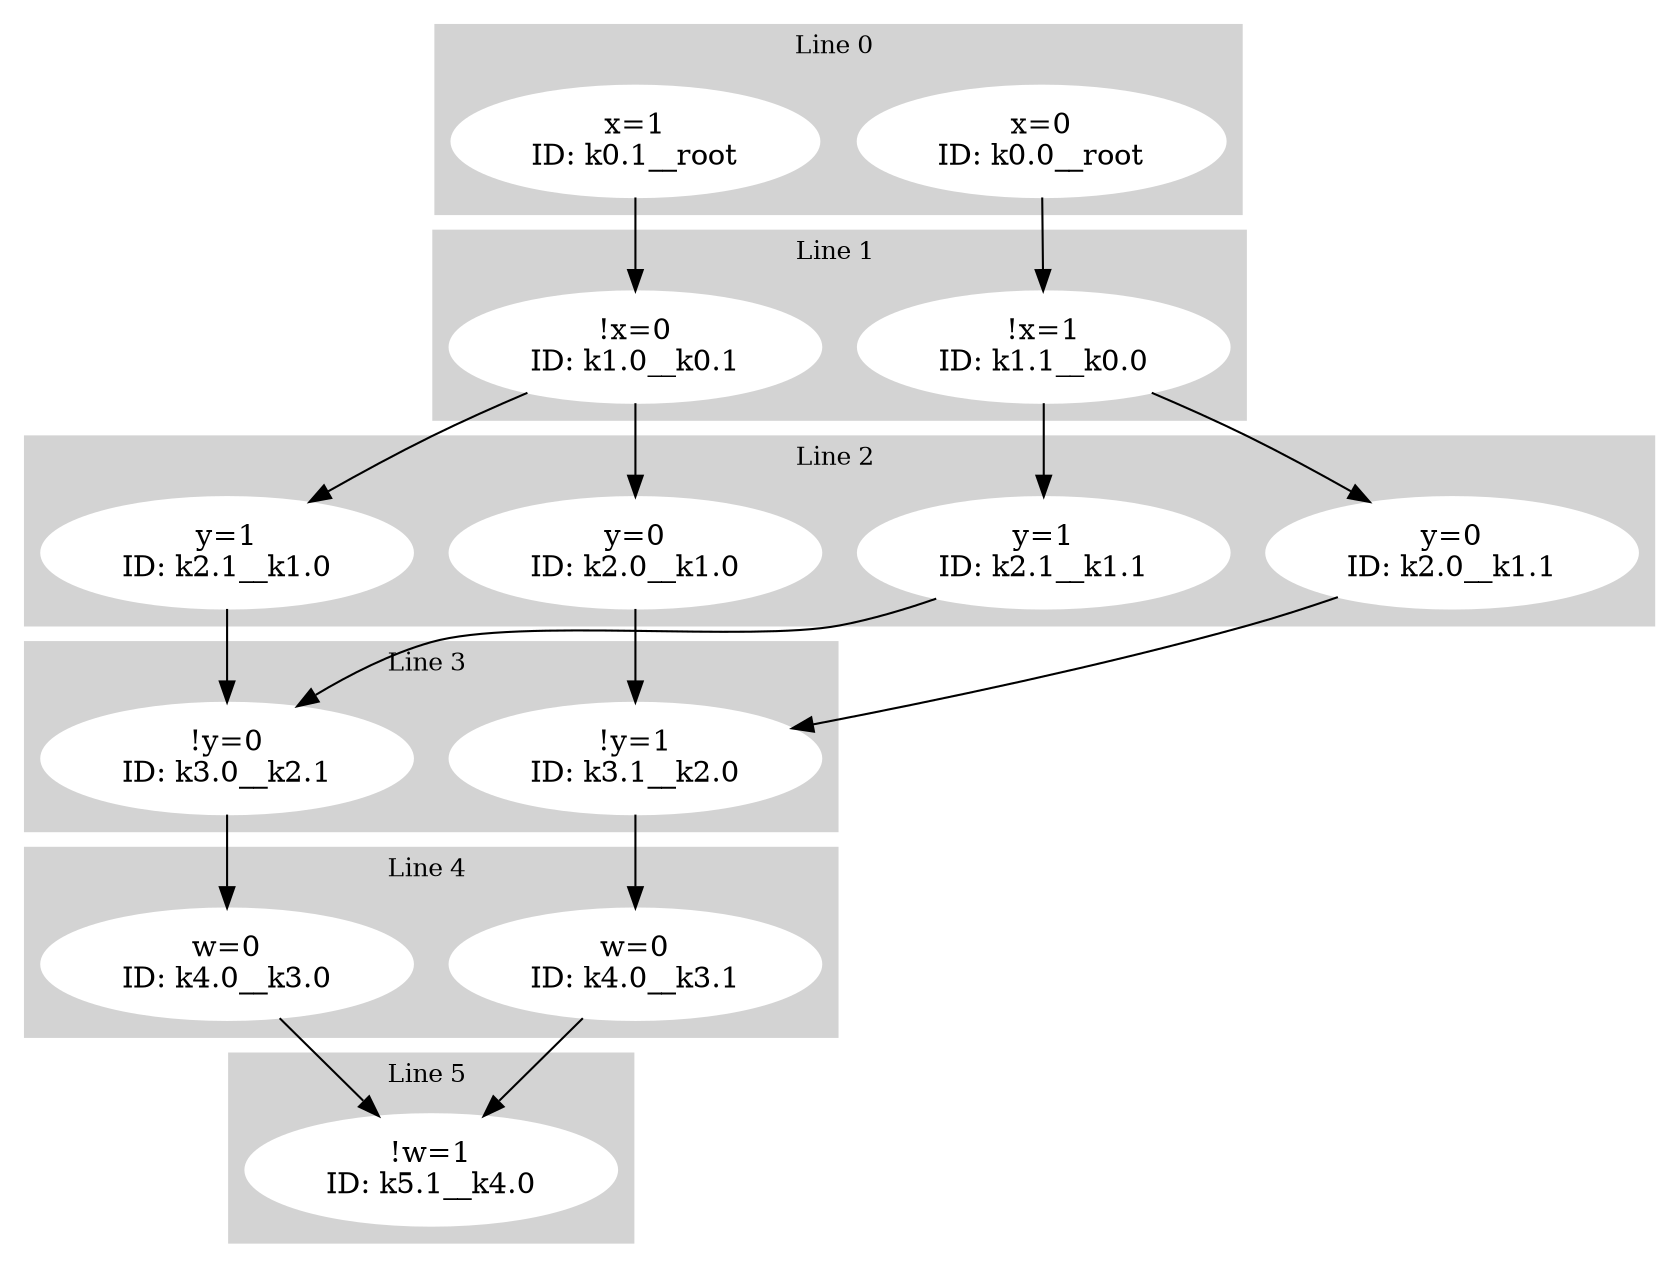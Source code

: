 digraph G {
     compound=true 
subgraph cluster_line_0 {
 style=filled;
 color=lightgrey; 
     node [style=filled,color=white]; 
k0_0__root [label=<x=0<BR /> ID: k0.0__root <BR />>]k0_1__root [label=<x=1<BR /> ID: k0.1__root <BR />>]
     fontsize="12" 
     label = "Line 0 " 
 }
subgraph cluster_line_1 {
 style=filled;
 color=lightgrey; 
     node [style=filled,color=white]; 
k1_0__k0_1 [label=<!x=0<BR /> ID: k1.0__k0.1 <BR />>]k1_1__k0_0 [label=<!x=1<BR /> ID: k1.1__k0.0 <BR />>]
     fontsize="12" 
     label = "Line 1 " 
 }
subgraph cluster_line_2 {
 style=filled;
 color=lightgrey; 
     node [style=filled,color=white]; 
k2_0__k1_0 [label=<y=0<BR /> ID: k2.0__k1.0 <BR />>]k2_1__k1_0 [label=<y=1<BR /> ID: k2.1__k1.0 <BR />>]k2_0__k1_1 [label=<y=0<BR /> ID: k2.0__k1.1 <BR />>]k2_1__k1_1 [label=<y=1<BR /> ID: k2.1__k1.1 <BR />>]
     fontsize="12" 
     label = "Line 2 " 
 }
subgraph cluster_line_3 {
 style=filled;
 color=lightgrey; 
     node [style=filled,color=white]; 
k3_1__k2_0 [label=<!y=1<BR /> ID: k3.1__k2.0 <BR />>]k3_0__k2_1 [label=<!y=0<BR /> ID: k3.0__k2.1 <BR />>]
     fontsize="12" 
     label = "Line 3 " 
 }
subgraph cluster_line_4 {
 style=filled;
 color=lightgrey; 
     node [style=filled,color=white]; 
k4_0__k3_0 [label=<w=0<BR /> ID: k4.0__k3.0 <BR />>]k4_0__k3_1 [label=<w=0<BR /> ID: k4.0__k3.1 <BR />>]
     fontsize="12" 
     label = "Line 4 " 
 }
subgraph cluster_line_5 {
 style=filled;
 color=lightgrey; 
     node [style=filled,color=white]; 
k5_1__k4_0 [label=<!w=1<BR /> ID: k5.1__k4.0 <BR />>]
     fontsize="12" 
     label = "Line 5 " 
 }
k0_0__root -> k1_1__k0_0 
k0_1__root -> k1_0__k0_1 
k1_0__k0_1 -> k2_0__k1_0 
k1_0__k0_1 -> k2_1__k1_0 
k1_1__k0_0 -> k2_0__k1_1 
k1_1__k0_0 -> k2_1__k1_1 
k2_0__k1_0 -> k3_1__k2_0 
k2_1__k1_0 -> k3_0__k2_1 
k2_0__k1_1 -> k3_1__k2_0 
k2_1__k1_1 -> k3_0__k2_1 
k3_1__k2_0 -> k4_0__k3_1 
k3_0__k2_1 -> k4_0__k3_0 
k4_0__k3_0 -> k5_1__k4_0 
k4_0__k3_1 -> k5_1__k4_0 
}
